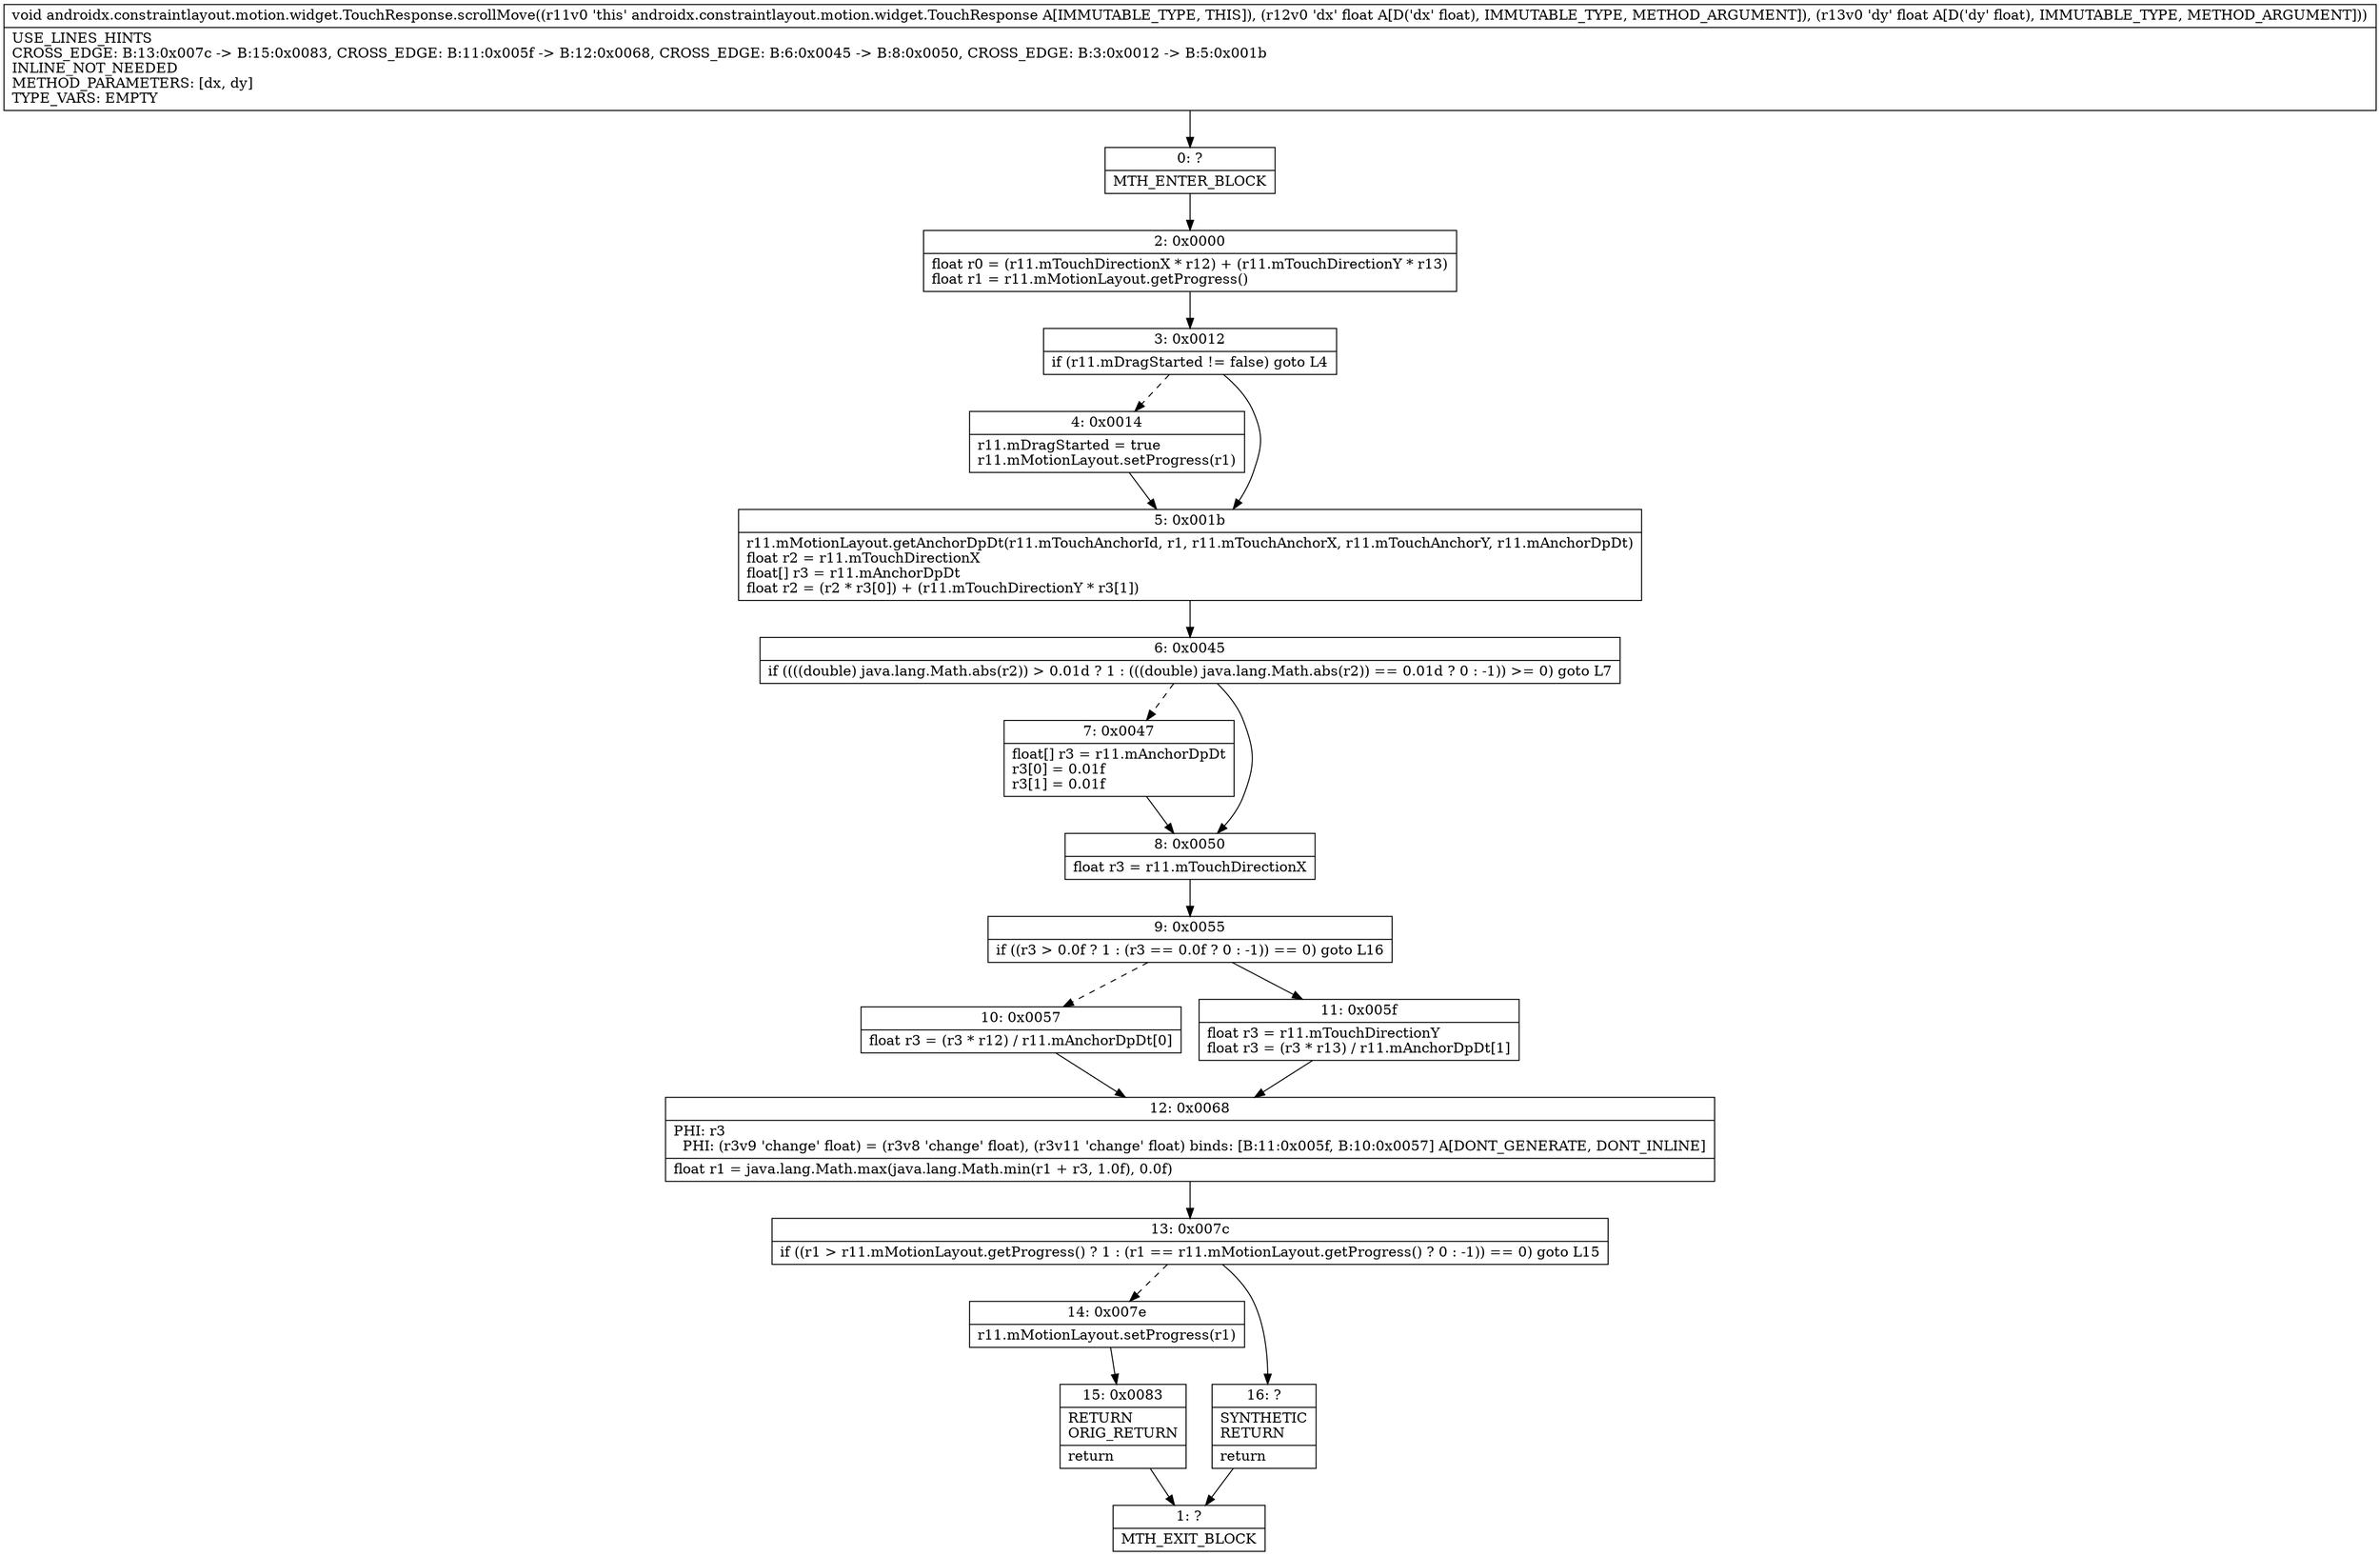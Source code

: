 digraph "CFG forandroidx.constraintlayout.motion.widget.TouchResponse.scrollMove(FF)V" {
Node_0 [shape=record,label="{0\:\ ?|MTH_ENTER_BLOCK\l}"];
Node_2 [shape=record,label="{2\:\ 0x0000|float r0 = (r11.mTouchDirectionX * r12) + (r11.mTouchDirectionY * r13)\lfloat r1 = r11.mMotionLayout.getProgress()\l}"];
Node_3 [shape=record,label="{3\:\ 0x0012|if (r11.mDragStarted != false) goto L4\l}"];
Node_4 [shape=record,label="{4\:\ 0x0014|r11.mDragStarted = true\lr11.mMotionLayout.setProgress(r1)\l}"];
Node_5 [shape=record,label="{5\:\ 0x001b|r11.mMotionLayout.getAnchorDpDt(r11.mTouchAnchorId, r1, r11.mTouchAnchorX, r11.mTouchAnchorY, r11.mAnchorDpDt)\lfloat r2 = r11.mTouchDirectionX\lfloat[] r3 = r11.mAnchorDpDt\lfloat r2 = (r2 * r3[0]) + (r11.mTouchDirectionY * r3[1])\l}"];
Node_6 [shape=record,label="{6\:\ 0x0045|if ((((double) java.lang.Math.abs(r2)) \> 0.01d ? 1 : (((double) java.lang.Math.abs(r2)) == 0.01d ? 0 : \-1)) \>= 0) goto L7\l}"];
Node_7 [shape=record,label="{7\:\ 0x0047|float[] r3 = r11.mAnchorDpDt\lr3[0] = 0.01f\lr3[1] = 0.01f\l}"];
Node_8 [shape=record,label="{8\:\ 0x0050|float r3 = r11.mTouchDirectionX\l}"];
Node_9 [shape=record,label="{9\:\ 0x0055|if ((r3 \> 0.0f ? 1 : (r3 == 0.0f ? 0 : \-1)) == 0) goto L16\l}"];
Node_10 [shape=record,label="{10\:\ 0x0057|float r3 = (r3 * r12) \/ r11.mAnchorDpDt[0]\l}"];
Node_12 [shape=record,label="{12\:\ 0x0068|PHI: r3 \l  PHI: (r3v9 'change' float) = (r3v8 'change' float), (r3v11 'change' float) binds: [B:11:0x005f, B:10:0x0057] A[DONT_GENERATE, DONT_INLINE]\l|float r1 = java.lang.Math.max(java.lang.Math.min(r1 + r3, 1.0f), 0.0f)\l}"];
Node_13 [shape=record,label="{13\:\ 0x007c|if ((r1 \> r11.mMotionLayout.getProgress() ? 1 : (r1 == r11.mMotionLayout.getProgress() ? 0 : \-1)) == 0) goto L15\l}"];
Node_14 [shape=record,label="{14\:\ 0x007e|r11.mMotionLayout.setProgress(r1)\l}"];
Node_15 [shape=record,label="{15\:\ 0x0083|RETURN\lORIG_RETURN\l|return\l}"];
Node_1 [shape=record,label="{1\:\ ?|MTH_EXIT_BLOCK\l}"];
Node_16 [shape=record,label="{16\:\ ?|SYNTHETIC\lRETURN\l|return\l}"];
Node_11 [shape=record,label="{11\:\ 0x005f|float r3 = r11.mTouchDirectionY\lfloat r3 = (r3 * r13) \/ r11.mAnchorDpDt[1]\l}"];
MethodNode[shape=record,label="{void androidx.constraintlayout.motion.widget.TouchResponse.scrollMove((r11v0 'this' androidx.constraintlayout.motion.widget.TouchResponse A[IMMUTABLE_TYPE, THIS]), (r12v0 'dx' float A[D('dx' float), IMMUTABLE_TYPE, METHOD_ARGUMENT]), (r13v0 'dy' float A[D('dy' float), IMMUTABLE_TYPE, METHOD_ARGUMENT]))  | USE_LINES_HINTS\lCROSS_EDGE: B:13:0x007c \-\> B:15:0x0083, CROSS_EDGE: B:11:0x005f \-\> B:12:0x0068, CROSS_EDGE: B:6:0x0045 \-\> B:8:0x0050, CROSS_EDGE: B:3:0x0012 \-\> B:5:0x001b\lINLINE_NOT_NEEDED\lMETHOD_PARAMETERS: [dx, dy]\lTYPE_VARS: EMPTY\l}"];
MethodNode -> Node_0;Node_0 -> Node_2;
Node_2 -> Node_3;
Node_3 -> Node_4[style=dashed];
Node_3 -> Node_5;
Node_4 -> Node_5;
Node_5 -> Node_6;
Node_6 -> Node_7[style=dashed];
Node_6 -> Node_8;
Node_7 -> Node_8;
Node_8 -> Node_9;
Node_9 -> Node_10[style=dashed];
Node_9 -> Node_11;
Node_10 -> Node_12;
Node_12 -> Node_13;
Node_13 -> Node_14[style=dashed];
Node_13 -> Node_16;
Node_14 -> Node_15;
Node_15 -> Node_1;
Node_16 -> Node_1;
Node_11 -> Node_12;
}


